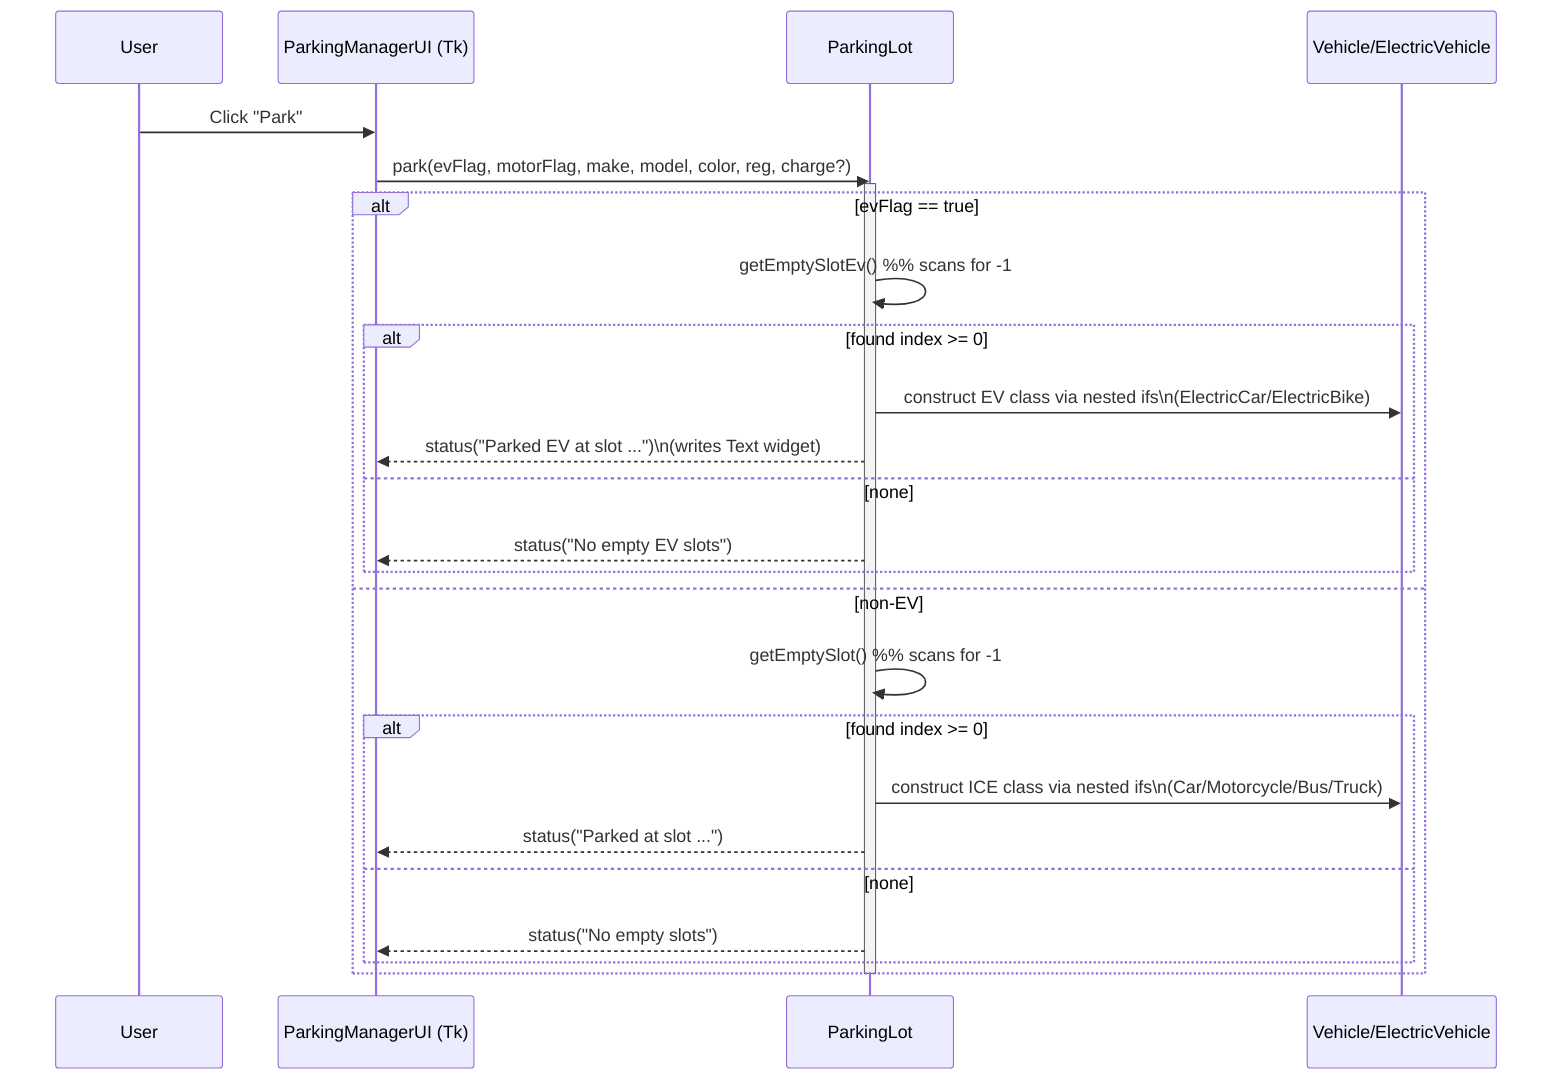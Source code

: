 sequenceDiagram
    participant User
    participant UI as ParkingManagerUI (Tk)
    participant Lot as ParkingLot
    participant V as Vehicle/ElectricVehicle

    User->>UI: Click "Park"
    UI->>Lot: park(evFlag, motorFlag, make, model, color, reg, charge?)
    activate Lot
    alt evFlag == true
        Lot->>Lot: getEmptySlotEv()  %% scans for -1
        alt found index >= 0
            Lot->>V: construct EV class via nested ifs\n(ElectricCar/ElectricBike)
            Lot-->>UI: status("Parked EV at slot ...")\n(writes Text widget)
        else none
            Lot-->>UI: status("No empty EV slots")
        end
    else non-EV
        Lot->>Lot: getEmptySlot()  %% scans for -1
        alt found index >= 0
            Lot->>V: construct ICE class via nested ifs\n(Car/Motorcycle/Bus/Truck)
            Lot-->>UI: status("Parked at slot ...")
        else none
            Lot-->>UI: status("No empty slots")
        end
    end
    deactivate Lot